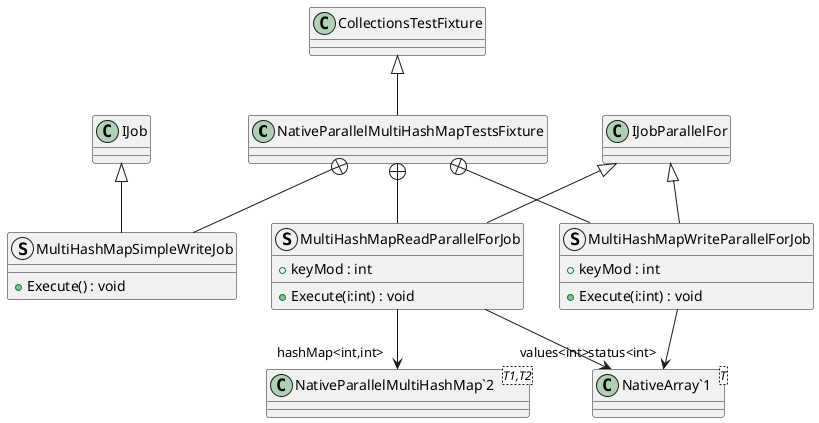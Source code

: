 @startuml
class NativeParallelMultiHashMapTestsFixture {
}
struct MultiHashMapSimpleWriteJob {
    + Execute() : void
}
struct MultiHashMapWriteParallelForJob {
    + keyMod : int
    + Execute(i:int) : void
}
struct MultiHashMapReadParallelForJob {
    + keyMod : int
    + Execute(i:int) : void
}
class "NativeArray`1"<T> {
}
class "NativeParallelMultiHashMap`2"<T1,T2> {
}
CollectionsTestFixture <|-- NativeParallelMultiHashMapTestsFixture
NativeParallelMultiHashMapTestsFixture +-- MultiHashMapSimpleWriteJob
IJob <|-- MultiHashMapSimpleWriteJob
NativeParallelMultiHashMapTestsFixture +-- MultiHashMapWriteParallelForJob
IJobParallelFor <|-- MultiHashMapWriteParallelForJob
MultiHashMapWriteParallelForJob --> "status<int>" "NativeArray`1"
NativeParallelMultiHashMapTestsFixture +-- MultiHashMapReadParallelForJob
IJobParallelFor <|-- MultiHashMapReadParallelForJob
MultiHashMapReadParallelForJob --> "hashMap<int,int>" "NativeParallelMultiHashMap`2"
MultiHashMapReadParallelForJob --> "values<int>" "NativeArray`1"
@enduml
